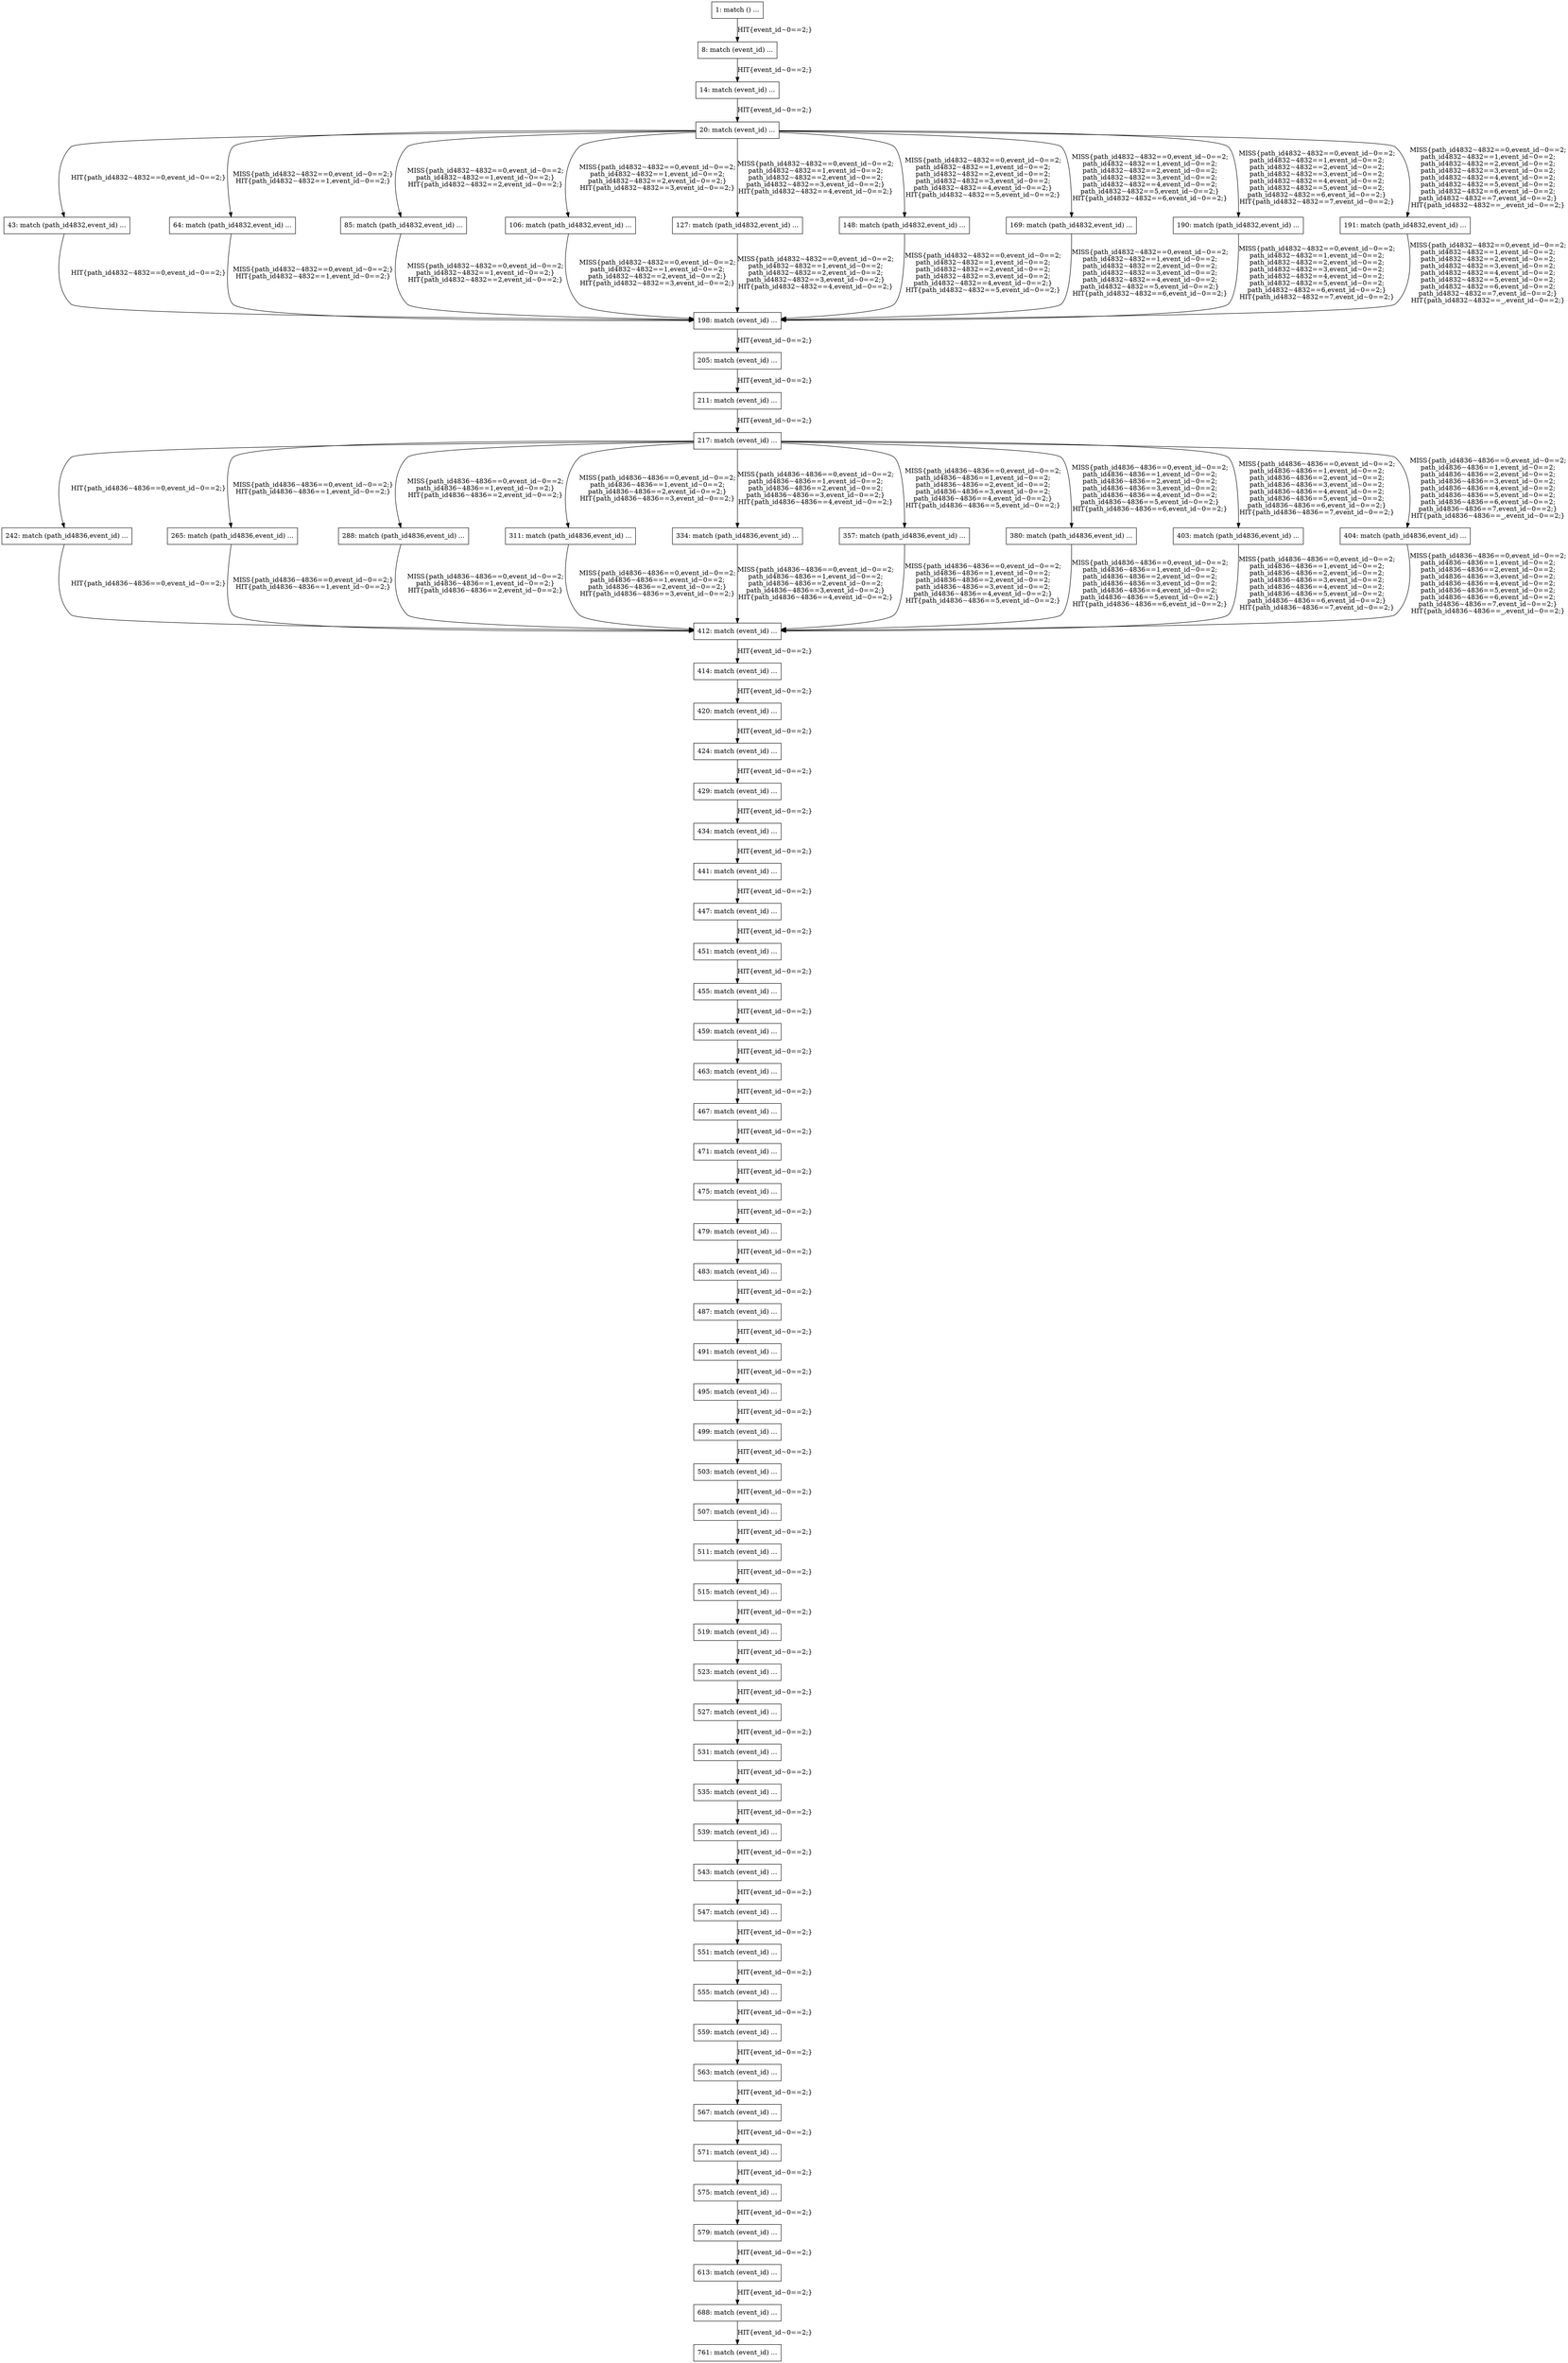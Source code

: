 digraph G {
  "1: match () ...
" [shape=box, ];
  "8: match (event_id) ...
" [shape=box, ];
  "14: match (event_id) ...
" [shape=box, ];
  "20: match (event_id) ...
" [shape=box, ];
  "43: match (path_id4832,event_id) ...
" [shape=box, ];
  "64: match (path_id4832,event_id) ...
" [shape=box, ];
  "85: match (path_id4832,event_id) ...
" [shape=box, ];
  "106: match (path_id4832,event_id) ...
" [shape=box, ];
  "127: match (path_id4832,event_id) ...
" [shape=box, ];
  "148: match (path_id4832,event_id) ...
" [shape=box, ];
  "169: match (path_id4832,event_id) ...
" [shape=box, ];
  "190: match (path_id4832,event_id) ...
" [shape=box, ];
  "191: match (path_id4832,event_id) ...
" [shape=box, ];
  "198: match (event_id) ...
" [shape=box, ];
  "205: match (event_id) ...
" [shape=box, ];
  "211: match (event_id) ...
" [shape=box, ];
  "217: match (event_id) ...
" [shape=box, ];
  "242: match (path_id4836,event_id) ...
" [shape=box, ];
  "265: match (path_id4836,event_id) ...
" [shape=box, ];
  "288: match (path_id4836,event_id) ...
" [shape=box, ];
  "311: match (path_id4836,event_id) ...
" [shape=box, ];
  "334: match (path_id4836,event_id) ...
" [shape=box, ];
  "357: match (path_id4836,event_id) ...
" [shape=box, ];
  "380: match (path_id4836,event_id) ...
" [shape=box, ];
  "403: match (path_id4836,event_id) ...
" [shape=box, ];
  "404: match (path_id4836,event_id) ...
" [shape=box, ];
  "412: match (event_id) ...
" [shape=box, ];
  "414: match (event_id) ...
" [shape=box, ];
  "420: match (event_id) ...
" [shape=box, ];
  "424: match (event_id) ...
" [shape=box, ];
  "429: match (event_id) ...
" [shape=box, ];
  "434: match (event_id) ...
" [shape=box, ];
  "441: match (event_id) ...
" [shape=box, ];
  "447: match (event_id) ...
" [shape=box, ];
  "451: match (event_id) ...
" [shape=box, ];
  "455: match (event_id) ...
" [shape=box, ];
  "459: match (event_id) ...
" [shape=box, ];
  "463: match (event_id) ...
" [shape=box, ];
  "467: match (event_id) ...
" [shape=box, ];
  "471: match (event_id) ...
" [shape=box, ];
  "475: match (event_id) ...
" [shape=box, ];
  "479: match (event_id) ...
" [shape=box, ];
  "483: match (event_id) ...
" [shape=box, ];
  "487: match (event_id) ...
" [shape=box, ];
  "491: match (event_id) ...
" [shape=box, ];
  "495: match (event_id) ...
" [shape=box, ];
  "499: match (event_id) ...
" [shape=box, ];
  "503: match (event_id) ...
" [shape=box, ];
  "507: match (event_id) ...
" [shape=box, ];
  "511: match (event_id) ...
" [shape=box, ];
  "515: match (event_id) ...
" [shape=box, ];
  "519: match (event_id) ...
" [shape=box, ];
  "523: match (event_id) ...
" [shape=box, ];
  "527: match (event_id) ...
" [shape=box, ];
  "531: match (event_id) ...
" [shape=box, ];
  "535: match (event_id) ...
" [shape=box, ];
  "539: match (event_id) ...
" [shape=box, ];
  "543: match (event_id) ...
" [shape=box, ];
  "547: match (event_id) ...
" [shape=box, ];
  "551: match (event_id) ...
" [shape=box, ];
  "555: match (event_id) ...
" [shape=box, ];
  "559: match (event_id) ...
" [shape=box, ];
  "563: match (event_id) ...
" [shape=box, ];
  "567: match (event_id) ...
" [shape=box, ];
  "571: match (event_id) ...
" [shape=box, ];
  "575: match (event_id) ...
" [shape=box, ];
  "579: match (event_id) ...
" [shape=box, ];
  "613: match (event_id) ...
" [shape=box, ];
  "688: match (event_id) ...
" [shape=box, ];
  "761: match (event_id) ...
" [shape=box, ];
  
  
  "1: match () ...
" -> "8: match (event_id) ...
" [label="HIT{event_id~0==2;}",
                                                    ];
  "8: match (event_id) ...
" -> "14: match (event_id) ...
" [label="HIT{event_id~0==2;}",
                                                             ];
  "14: match (event_id) ...
" -> "20: match (event_id) ...
" [label="HIT{event_id~0==2;}",
                                                              ];
  "20: match (event_id) ...
" -> "43: match (path_id4832,event_id) ...
" [
  label="HIT{path_id4832~4832==0,event_id~0==2;}", ];
  "20: match (event_id) ...
" -> "64: match (path_id4832,event_id) ...
" [
  label="MISS{path_id4832~4832==0,event_id~0==2;}
HIT{path_id4832~4832==1,event_id~0==2;}",
  ];
  "20: match (event_id) ...
" -> "85: match (path_id4832,event_id) ...
" [
  label="MISS{path_id4832~4832==0,event_id~0==2;
path_id4832~4832==1,event_id~0==2;}
HIT{path_id4832~4832==2,event_id~0==2;}",
  ];
  "20: match (event_id) ...
" -> "106: match (path_id4832,event_id) ...
" [
  label="MISS{path_id4832~4832==0,event_id~0==2;
path_id4832~4832==1,event_id~0==2;
path_id4832~4832==2,event_id~0==2;}
HIT{path_id4832~4832==3,event_id~0==2;}",
  ];
  "20: match (event_id) ...
" -> "127: match (path_id4832,event_id) ...
" [
  label="MISS{path_id4832~4832==0,event_id~0==2;
path_id4832~4832==1,event_id~0==2;
path_id4832~4832==2,event_id~0==2;
path_id4832~4832==3,event_id~0==2;}
HIT{path_id4832~4832==4,event_id~0==2;}",
  ];
  "20: match (event_id) ...
" -> "148: match (path_id4832,event_id) ...
" [
  label="MISS{path_id4832~4832==0,event_id~0==2;
path_id4832~4832==1,event_id~0==2;
path_id4832~4832==2,event_id~0==2;
path_id4832~4832==3,event_id~0==2;
path_id4832~4832==4,event_id~0==2;}
HIT{path_id4832~4832==5,event_id~0==2;}",
  ];
  "20: match (event_id) ...
" -> "169: match (path_id4832,event_id) ...
" [
  label="MISS{path_id4832~4832==0,event_id~0==2;
path_id4832~4832==1,event_id~0==2;
path_id4832~4832==2,event_id~0==2;
path_id4832~4832==3,event_id~0==2;
path_id4832~4832==4,event_id~0==2;
path_id4832~4832==5,event_id~0==2;}
HIT{path_id4832~4832==6,event_id~0==2;}",
  ];
  "20: match (event_id) ...
" -> "190: match (path_id4832,event_id) ...
" [
  label="MISS{path_id4832~4832==0,event_id~0==2;
path_id4832~4832==1,event_id~0==2;
path_id4832~4832==2,event_id~0==2;
path_id4832~4832==3,event_id~0==2;
path_id4832~4832==4,event_id~0==2;
path_id4832~4832==5,event_id~0==2;
path_id4832~4832==6,event_id~0==2;}
HIT{path_id4832~4832==7,event_id~0==2;}",
  ];
  "20: match (event_id) ...
" -> "191: match (path_id4832,event_id) ...
" [
  label="MISS{path_id4832~4832==0,event_id~0==2;
path_id4832~4832==1,event_id~0==2;
path_id4832~4832==2,event_id~0==2;
path_id4832~4832==3,event_id~0==2;
path_id4832~4832==4,event_id~0==2;
path_id4832~4832==5,event_id~0==2;
path_id4832~4832==6,event_id~0==2;
path_id4832~4832==7,event_id~0==2;}
HIT{path_id4832~4832==_,event_id~0==2;}",
  ];
  "43: match (path_id4832,event_id) ...
" -> "198: match (event_id) ...
" [
  label="HIT{path_id4832~4832==0,event_id~0==2;}", ];
  "64: match (path_id4832,event_id) ...
" -> "198: match (event_id) ...
" [
  label="MISS{path_id4832~4832==0,event_id~0==2;}
HIT{path_id4832~4832==1,event_id~0==2;}",
  ];
  "85: match (path_id4832,event_id) ...
" -> "198: match (event_id) ...
" [
  label="MISS{path_id4832~4832==0,event_id~0==2;
path_id4832~4832==1,event_id~0==2;}
HIT{path_id4832~4832==2,event_id~0==2;}",
  ];
  "106: match (path_id4832,event_id) ...
" -> "198: match (event_id) ...
" [
  label="MISS{path_id4832~4832==0,event_id~0==2;
path_id4832~4832==1,event_id~0==2;
path_id4832~4832==2,event_id~0==2;}
HIT{path_id4832~4832==3,event_id~0==2;}",
  ];
  "127: match (path_id4832,event_id) ...
" -> "198: match (event_id) ...
" [
  label="MISS{path_id4832~4832==0,event_id~0==2;
path_id4832~4832==1,event_id~0==2;
path_id4832~4832==2,event_id~0==2;
path_id4832~4832==3,event_id~0==2;}
HIT{path_id4832~4832==4,event_id~0==2;}",
  ];
  "148: match (path_id4832,event_id) ...
" -> "198: match (event_id) ...
" [
  label="MISS{path_id4832~4832==0,event_id~0==2;
path_id4832~4832==1,event_id~0==2;
path_id4832~4832==2,event_id~0==2;
path_id4832~4832==3,event_id~0==2;
path_id4832~4832==4,event_id~0==2;}
HIT{path_id4832~4832==5,event_id~0==2;}",
  ];
  "169: match (path_id4832,event_id) ...
" -> "198: match (event_id) ...
" [
  label="MISS{path_id4832~4832==0,event_id~0==2;
path_id4832~4832==1,event_id~0==2;
path_id4832~4832==2,event_id~0==2;
path_id4832~4832==3,event_id~0==2;
path_id4832~4832==4,event_id~0==2;
path_id4832~4832==5,event_id~0==2;}
HIT{path_id4832~4832==6,event_id~0==2;}",
  ];
  "190: match (path_id4832,event_id) ...
" -> "198: match (event_id) ...
" [
  label="MISS{path_id4832~4832==0,event_id~0==2;
path_id4832~4832==1,event_id~0==2;
path_id4832~4832==2,event_id~0==2;
path_id4832~4832==3,event_id~0==2;
path_id4832~4832==4,event_id~0==2;
path_id4832~4832==5,event_id~0==2;
path_id4832~4832==6,event_id~0==2;}
HIT{path_id4832~4832==7,event_id~0==2;}",
  ];
  "191: match (path_id4832,event_id) ...
" -> "198: match (event_id) ...
" [
  label="MISS{path_id4832~4832==0,event_id~0==2;
path_id4832~4832==1,event_id~0==2;
path_id4832~4832==2,event_id~0==2;
path_id4832~4832==3,event_id~0==2;
path_id4832~4832==4,event_id~0==2;
path_id4832~4832==5,event_id~0==2;
path_id4832~4832==6,event_id~0==2;
path_id4832~4832==7,event_id~0==2;}
HIT{path_id4832~4832==_,event_id~0==2;}",
  ];
  "198: match (event_id) ...
" -> "205: match (event_id) ...
" [label="HIT{event_id~0==2;}",
                                                                ];
  "205: match (event_id) ...
" -> "211: match (event_id) ...
" [label="HIT{event_id~0==2;}",
                                                                ];
  "211: match (event_id) ...
" -> "217: match (event_id) ...
" [label="HIT{event_id~0==2;}",
                                                                ];
  "217: match (event_id) ...
" -> "242: match (path_id4836,event_id) ...
" [
  label="HIT{path_id4836~4836==0,event_id~0==2;}", ];
  "217: match (event_id) ...
" -> "265: match (path_id4836,event_id) ...
" [
  label="MISS{path_id4836~4836==0,event_id~0==2;}
HIT{path_id4836~4836==1,event_id~0==2;}",
  ];
  "217: match (event_id) ...
" -> "288: match (path_id4836,event_id) ...
" [
  label="MISS{path_id4836~4836==0,event_id~0==2;
path_id4836~4836==1,event_id~0==2;}
HIT{path_id4836~4836==2,event_id~0==2;}",
  ];
  "217: match (event_id) ...
" -> "311: match (path_id4836,event_id) ...
" [
  label="MISS{path_id4836~4836==0,event_id~0==2;
path_id4836~4836==1,event_id~0==2;
path_id4836~4836==2,event_id~0==2;}
HIT{path_id4836~4836==3,event_id~0==2;}",
  ];
  "217: match (event_id) ...
" -> "334: match (path_id4836,event_id) ...
" [
  label="MISS{path_id4836~4836==0,event_id~0==2;
path_id4836~4836==1,event_id~0==2;
path_id4836~4836==2,event_id~0==2;
path_id4836~4836==3,event_id~0==2;}
HIT{path_id4836~4836==4,event_id~0==2;}",
  ];
  "217: match (event_id) ...
" -> "357: match (path_id4836,event_id) ...
" [
  label="MISS{path_id4836~4836==0,event_id~0==2;
path_id4836~4836==1,event_id~0==2;
path_id4836~4836==2,event_id~0==2;
path_id4836~4836==3,event_id~0==2;
path_id4836~4836==4,event_id~0==2;}
HIT{path_id4836~4836==5,event_id~0==2;}",
  ];
  "217: match (event_id) ...
" -> "380: match (path_id4836,event_id) ...
" [
  label="MISS{path_id4836~4836==0,event_id~0==2;
path_id4836~4836==1,event_id~0==2;
path_id4836~4836==2,event_id~0==2;
path_id4836~4836==3,event_id~0==2;
path_id4836~4836==4,event_id~0==2;
path_id4836~4836==5,event_id~0==2;}
HIT{path_id4836~4836==6,event_id~0==2;}",
  ];
  "217: match (event_id) ...
" -> "403: match (path_id4836,event_id) ...
" [
  label="MISS{path_id4836~4836==0,event_id~0==2;
path_id4836~4836==1,event_id~0==2;
path_id4836~4836==2,event_id~0==2;
path_id4836~4836==3,event_id~0==2;
path_id4836~4836==4,event_id~0==2;
path_id4836~4836==5,event_id~0==2;
path_id4836~4836==6,event_id~0==2;}
HIT{path_id4836~4836==7,event_id~0==2;}",
  ];
  "217: match (event_id) ...
" -> "404: match (path_id4836,event_id) ...
" [
  label="MISS{path_id4836~4836==0,event_id~0==2;
path_id4836~4836==1,event_id~0==2;
path_id4836~4836==2,event_id~0==2;
path_id4836~4836==3,event_id~0==2;
path_id4836~4836==4,event_id~0==2;
path_id4836~4836==5,event_id~0==2;
path_id4836~4836==6,event_id~0==2;
path_id4836~4836==7,event_id~0==2;}
HIT{path_id4836~4836==_,event_id~0==2;}",
  ];
  "242: match (path_id4836,event_id) ...
" -> "412: match (event_id) ...
" [
  label="HIT{path_id4836~4836==0,event_id~0==2;}", ];
  "265: match (path_id4836,event_id) ...
" -> "412: match (event_id) ...
" [
  label="MISS{path_id4836~4836==0,event_id~0==2;}
HIT{path_id4836~4836==1,event_id~0==2;}",
  ];
  "288: match (path_id4836,event_id) ...
" -> "412: match (event_id) ...
" [
  label="MISS{path_id4836~4836==0,event_id~0==2;
path_id4836~4836==1,event_id~0==2;}
HIT{path_id4836~4836==2,event_id~0==2;}",
  ];
  "311: match (path_id4836,event_id) ...
" -> "412: match (event_id) ...
" [
  label="MISS{path_id4836~4836==0,event_id~0==2;
path_id4836~4836==1,event_id~0==2;
path_id4836~4836==2,event_id~0==2;}
HIT{path_id4836~4836==3,event_id~0==2;}",
  ];
  "334: match (path_id4836,event_id) ...
" -> "412: match (event_id) ...
" [
  label="MISS{path_id4836~4836==0,event_id~0==2;
path_id4836~4836==1,event_id~0==2;
path_id4836~4836==2,event_id~0==2;
path_id4836~4836==3,event_id~0==2;}
HIT{path_id4836~4836==4,event_id~0==2;}",
  ];
  "357: match (path_id4836,event_id) ...
" -> "412: match (event_id) ...
" [
  label="MISS{path_id4836~4836==0,event_id~0==2;
path_id4836~4836==1,event_id~0==2;
path_id4836~4836==2,event_id~0==2;
path_id4836~4836==3,event_id~0==2;
path_id4836~4836==4,event_id~0==2;}
HIT{path_id4836~4836==5,event_id~0==2;}",
  ];
  "380: match (path_id4836,event_id) ...
" -> "412: match (event_id) ...
" [
  label="MISS{path_id4836~4836==0,event_id~0==2;
path_id4836~4836==1,event_id~0==2;
path_id4836~4836==2,event_id~0==2;
path_id4836~4836==3,event_id~0==2;
path_id4836~4836==4,event_id~0==2;
path_id4836~4836==5,event_id~0==2;}
HIT{path_id4836~4836==6,event_id~0==2;}",
  ];
  "403: match (path_id4836,event_id) ...
" -> "412: match (event_id) ...
" [
  label="MISS{path_id4836~4836==0,event_id~0==2;
path_id4836~4836==1,event_id~0==2;
path_id4836~4836==2,event_id~0==2;
path_id4836~4836==3,event_id~0==2;
path_id4836~4836==4,event_id~0==2;
path_id4836~4836==5,event_id~0==2;
path_id4836~4836==6,event_id~0==2;}
HIT{path_id4836~4836==7,event_id~0==2;}",
  ];
  "404: match (path_id4836,event_id) ...
" -> "412: match (event_id) ...
" [
  label="MISS{path_id4836~4836==0,event_id~0==2;
path_id4836~4836==1,event_id~0==2;
path_id4836~4836==2,event_id~0==2;
path_id4836~4836==3,event_id~0==2;
path_id4836~4836==4,event_id~0==2;
path_id4836~4836==5,event_id~0==2;
path_id4836~4836==6,event_id~0==2;
path_id4836~4836==7,event_id~0==2;}
HIT{path_id4836~4836==_,event_id~0==2;}",
  ];
  "412: match (event_id) ...
" -> "414: match (event_id) ...
" [label="HIT{event_id~0==2;}",
                                                                ];
  "414: match (event_id) ...
" -> "420: match (event_id) ...
" [label="HIT{event_id~0==2;}",
                                                                ];
  "420: match (event_id) ...
" -> "424: match (event_id) ...
" [label="HIT{event_id~0==2;}",
                                                                ];
  "424: match (event_id) ...
" -> "429: match (event_id) ...
" [label="HIT{event_id~0==2;}",
                                                                ];
  "429: match (event_id) ...
" -> "434: match (event_id) ...
" [label="HIT{event_id~0==2;}",
                                                                ];
  "434: match (event_id) ...
" -> "441: match (event_id) ...
" [label="HIT{event_id~0==2;}",
                                                                ];
  "441: match (event_id) ...
" -> "447: match (event_id) ...
" [label="HIT{event_id~0==2;}",
                                                                ];
  "447: match (event_id) ...
" -> "451: match (event_id) ...
" [label="HIT{event_id~0==2;}",
                                                                ];
  "451: match (event_id) ...
" -> "455: match (event_id) ...
" [label="HIT{event_id~0==2;}",
                                                                ];
  "455: match (event_id) ...
" -> "459: match (event_id) ...
" [label="HIT{event_id~0==2;}",
                                                                ];
  "459: match (event_id) ...
" -> "463: match (event_id) ...
" [label="HIT{event_id~0==2;}",
                                                                ];
  "463: match (event_id) ...
" -> "467: match (event_id) ...
" [label="HIT{event_id~0==2;}",
                                                                ];
  "467: match (event_id) ...
" -> "471: match (event_id) ...
" [label="HIT{event_id~0==2;}",
                                                                ];
  "471: match (event_id) ...
" -> "475: match (event_id) ...
" [label="HIT{event_id~0==2;}",
                                                                ];
  "475: match (event_id) ...
" -> "479: match (event_id) ...
" [label="HIT{event_id~0==2;}",
                                                                ];
  "479: match (event_id) ...
" -> "483: match (event_id) ...
" [label="HIT{event_id~0==2;}",
                                                                ];
  "483: match (event_id) ...
" -> "487: match (event_id) ...
" [label="HIT{event_id~0==2;}",
                                                                ];
  "487: match (event_id) ...
" -> "491: match (event_id) ...
" [label="HIT{event_id~0==2;}",
                                                                ];
  "491: match (event_id) ...
" -> "495: match (event_id) ...
" [label="HIT{event_id~0==2;}",
                                                                ];
  "495: match (event_id) ...
" -> "499: match (event_id) ...
" [label="HIT{event_id~0==2;}",
                                                                ];
  "499: match (event_id) ...
" -> "503: match (event_id) ...
" [label="HIT{event_id~0==2;}",
                                                                ];
  "503: match (event_id) ...
" -> "507: match (event_id) ...
" [label="HIT{event_id~0==2;}",
                                                                ];
  "507: match (event_id) ...
" -> "511: match (event_id) ...
" [label="HIT{event_id~0==2;}",
                                                                ];
  "511: match (event_id) ...
" -> "515: match (event_id) ...
" [label="HIT{event_id~0==2;}",
                                                                ];
  "515: match (event_id) ...
" -> "519: match (event_id) ...
" [label="HIT{event_id~0==2;}",
                                                                ];
  "519: match (event_id) ...
" -> "523: match (event_id) ...
" [label="HIT{event_id~0==2;}",
                                                                ];
  "523: match (event_id) ...
" -> "527: match (event_id) ...
" [label="HIT{event_id~0==2;}",
                                                                ];
  "527: match (event_id) ...
" -> "531: match (event_id) ...
" [label="HIT{event_id~0==2;}",
                                                                ];
  "531: match (event_id) ...
" -> "535: match (event_id) ...
" [label="HIT{event_id~0==2;}",
                                                                ];
  "535: match (event_id) ...
" -> "539: match (event_id) ...
" [label="HIT{event_id~0==2;}",
                                                                ];
  "539: match (event_id) ...
" -> "543: match (event_id) ...
" [label="HIT{event_id~0==2;}",
                                                                ];
  "543: match (event_id) ...
" -> "547: match (event_id) ...
" [label="HIT{event_id~0==2;}",
                                                                ];
  "547: match (event_id) ...
" -> "551: match (event_id) ...
" [label="HIT{event_id~0==2;}",
                                                                ];
  "551: match (event_id) ...
" -> "555: match (event_id) ...
" [label="HIT{event_id~0==2;}",
                                                                ];
  "555: match (event_id) ...
" -> "559: match (event_id) ...
" [label="HIT{event_id~0==2;}",
                                                                ];
  "559: match (event_id) ...
" -> "563: match (event_id) ...
" [label="HIT{event_id~0==2;}",
                                                                ];
  "563: match (event_id) ...
" -> "567: match (event_id) ...
" [label="HIT{event_id~0==2;}",
                                                                ];
  "567: match (event_id) ...
" -> "571: match (event_id) ...
" [label="HIT{event_id~0==2;}",
                                                                ];
  "571: match (event_id) ...
" -> "575: match (event_id) ...
" [label="HIT{event_id~0==2;}",
                                                                ];
  "575: match (event_id) ...
" -> "579: match (event_id) ...
" [label="HIT{event_id~0==2;}",
                                                                ];
  "579: match (event_id) ...
" -> "613: match (event_id) ...
" [label="HIT{event_id~0==2;}",
                                                                ];
  "613: match (event_id) ...
" -> "688: match (event_id) ...
" [label="HIT{event_id~0==2;}",
                                                                ];
  "688: match (event_id) ...
" -> "761: match (event_id) ...
" [label="HIT{event_id~0==2;}",
                                                                ];
  
  }